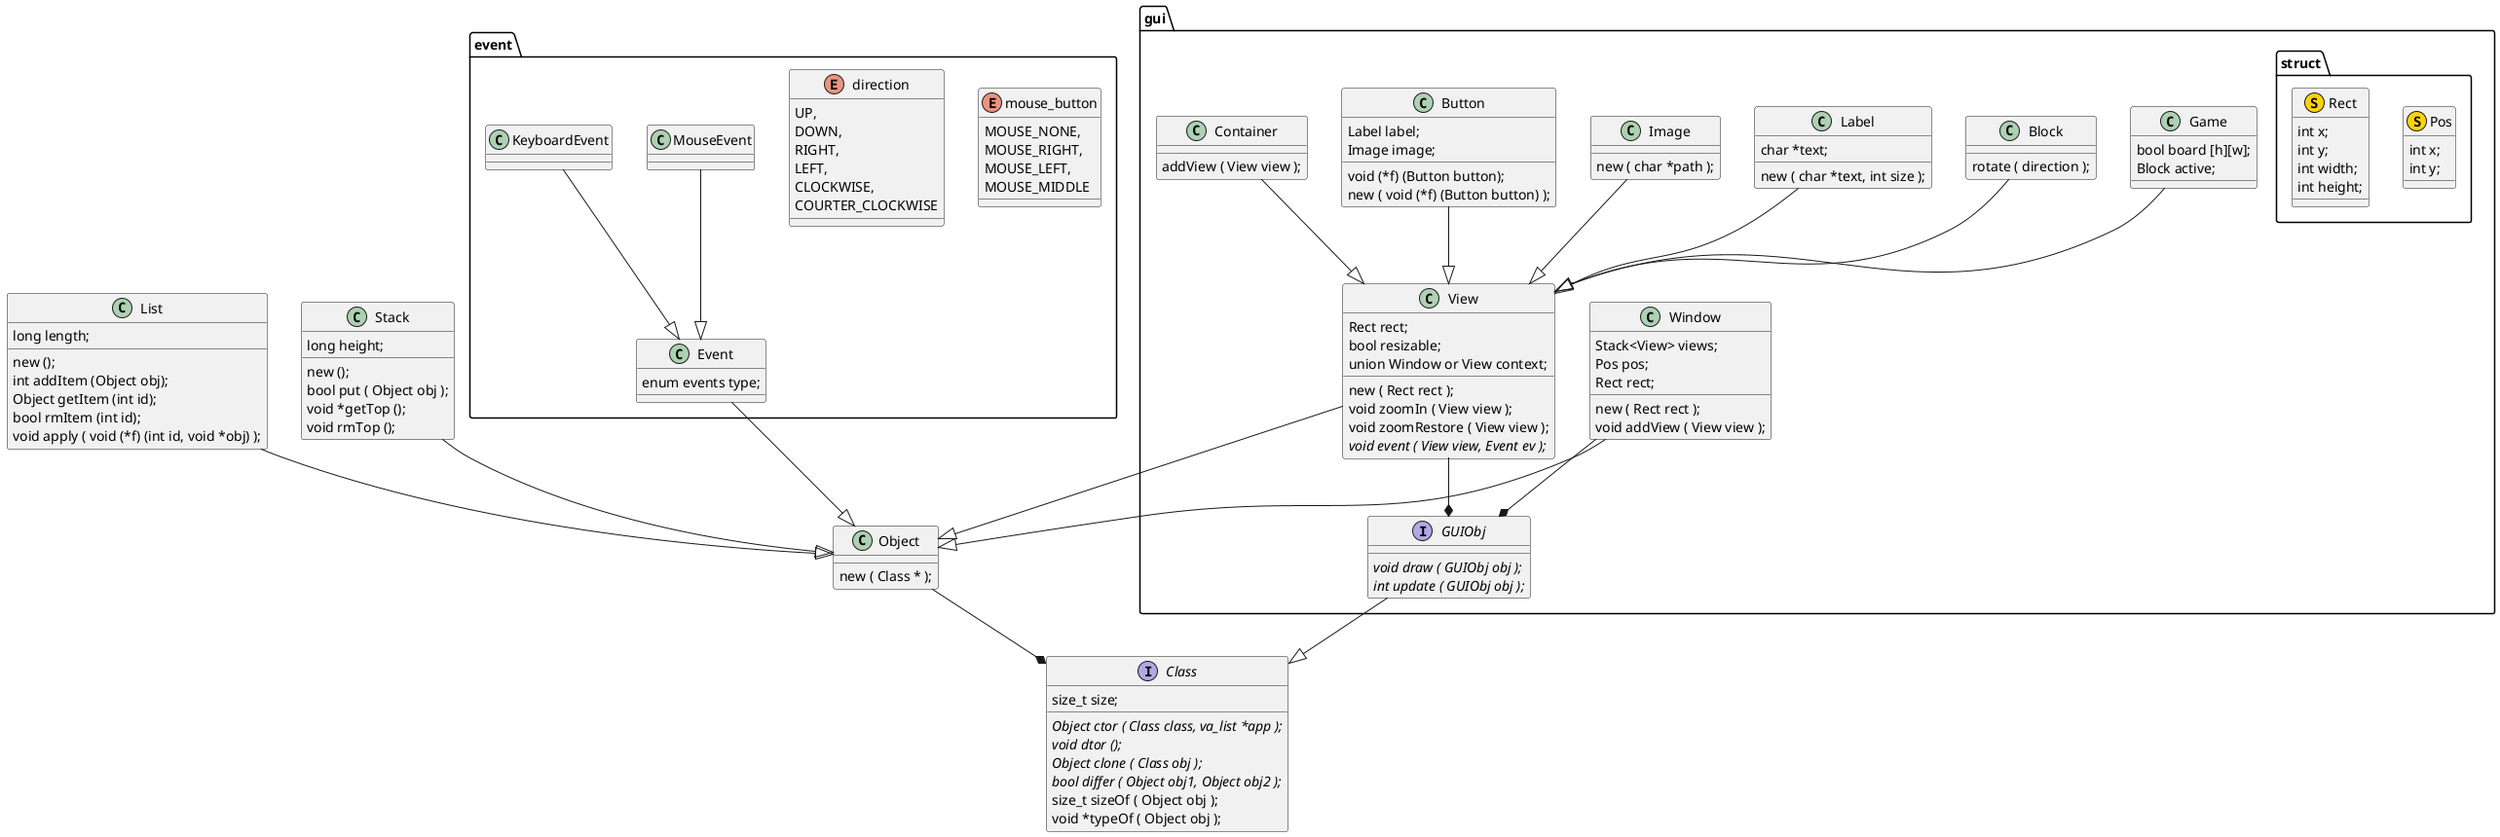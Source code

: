 @startuml
'scale 2.0

'skinparam handwritten true
skinparam defaultFontName Monospace
skinparam classFontSize 18
skinparam defaultFontSize 14

interface Class {
	size_t size;
	{abstract} Object ctor ( Class class, va_list *app );
	{abstract} void dtor ();
	{abstract} Object clone ( Class obj );
	{abstract} bool differ ( Object obj1, Object obj2 );
	size_t sizeOf ( Object obj );
	void *typeOf ( Object obj );
}

class Object {
	new ( Class * );
}
class List {
	long length;
	new ();
	int addItem (Object obj);
	Object getItem (int id);
	bool rmItem (int id);
	void apply ( void (*f) (int id, void *obj) );
}
class Stack {
	long height;
	new ();
	bool put ( Object obj );
	void *getTop ();
	void rmTop ();
}

package event {
	enum mouse_button {
		MOUSE_NONE,
		MOUSE_RIGHT,
		MOUSE_LEFT,
		MOUSE_MIDDLE
	}
	enum direction {
		UP,
		DOWN,
		RIGHT,
		LEFT,
		CLOCKWISE,
		COURTER_CLOCKWISE
	}
	class Event {
		enum events type;
	}
	class MouseEvent {
		
	}
	class KeyboardEvent {
	}
}
package gui {
	package "struct" {
		class Pos <<(S,#fcd40a)>> {
			int x;
			int y;
		}
		class Rect <<(S,#fcd40a)>> {
			int x;
			int y;
			int width;
			int height;
		}
	}

	interface GUIObj {
		{abstract} void draw ( GUIObj obj );
		{abstract} int update ( GUIObj obj );
	}
	class Window {
		Stack<View> views;
		Pos pos;
		Rect rect;
		new ( Rect rect );
		void addView ( View view );
	}
	class View {
		Rect rect;
		bool resizable;
		union Window or View context;
		new ( Rect rect );
		void zoomIn ( View view );
		void zoomRestore ( View view );
		{abstract} void event ( View view, Event ev );
	}
	class Label {
		char *text;
		new ( char *text, int size );
	}
	class Image {
		new ( char *path );
	}
	class Button {
		Label label;
		Image image;
		void (*f) (Button button);
		new ( void (*f) (Button button) );
	}
	class Container {
		addView ( View view );
	}
	class Game {
		bool board [h][w];
		Block active;
	}
	class Block {
		rotate ( direction );
	}
}

Object --* Class

List --|> Object
Stack --|> Object

GUIObj --|> Class

Event --|> Object
MouseEvent --|> Event
KeyboardEvent --|> Event

Window --* GUIObj
Window --|> Object
View --* GUIObj
View --|> Object

Game --|> View
Block --|> View
Container	--|> View

Label --|> View
Button --|> View
Image --|> View

@enduml
